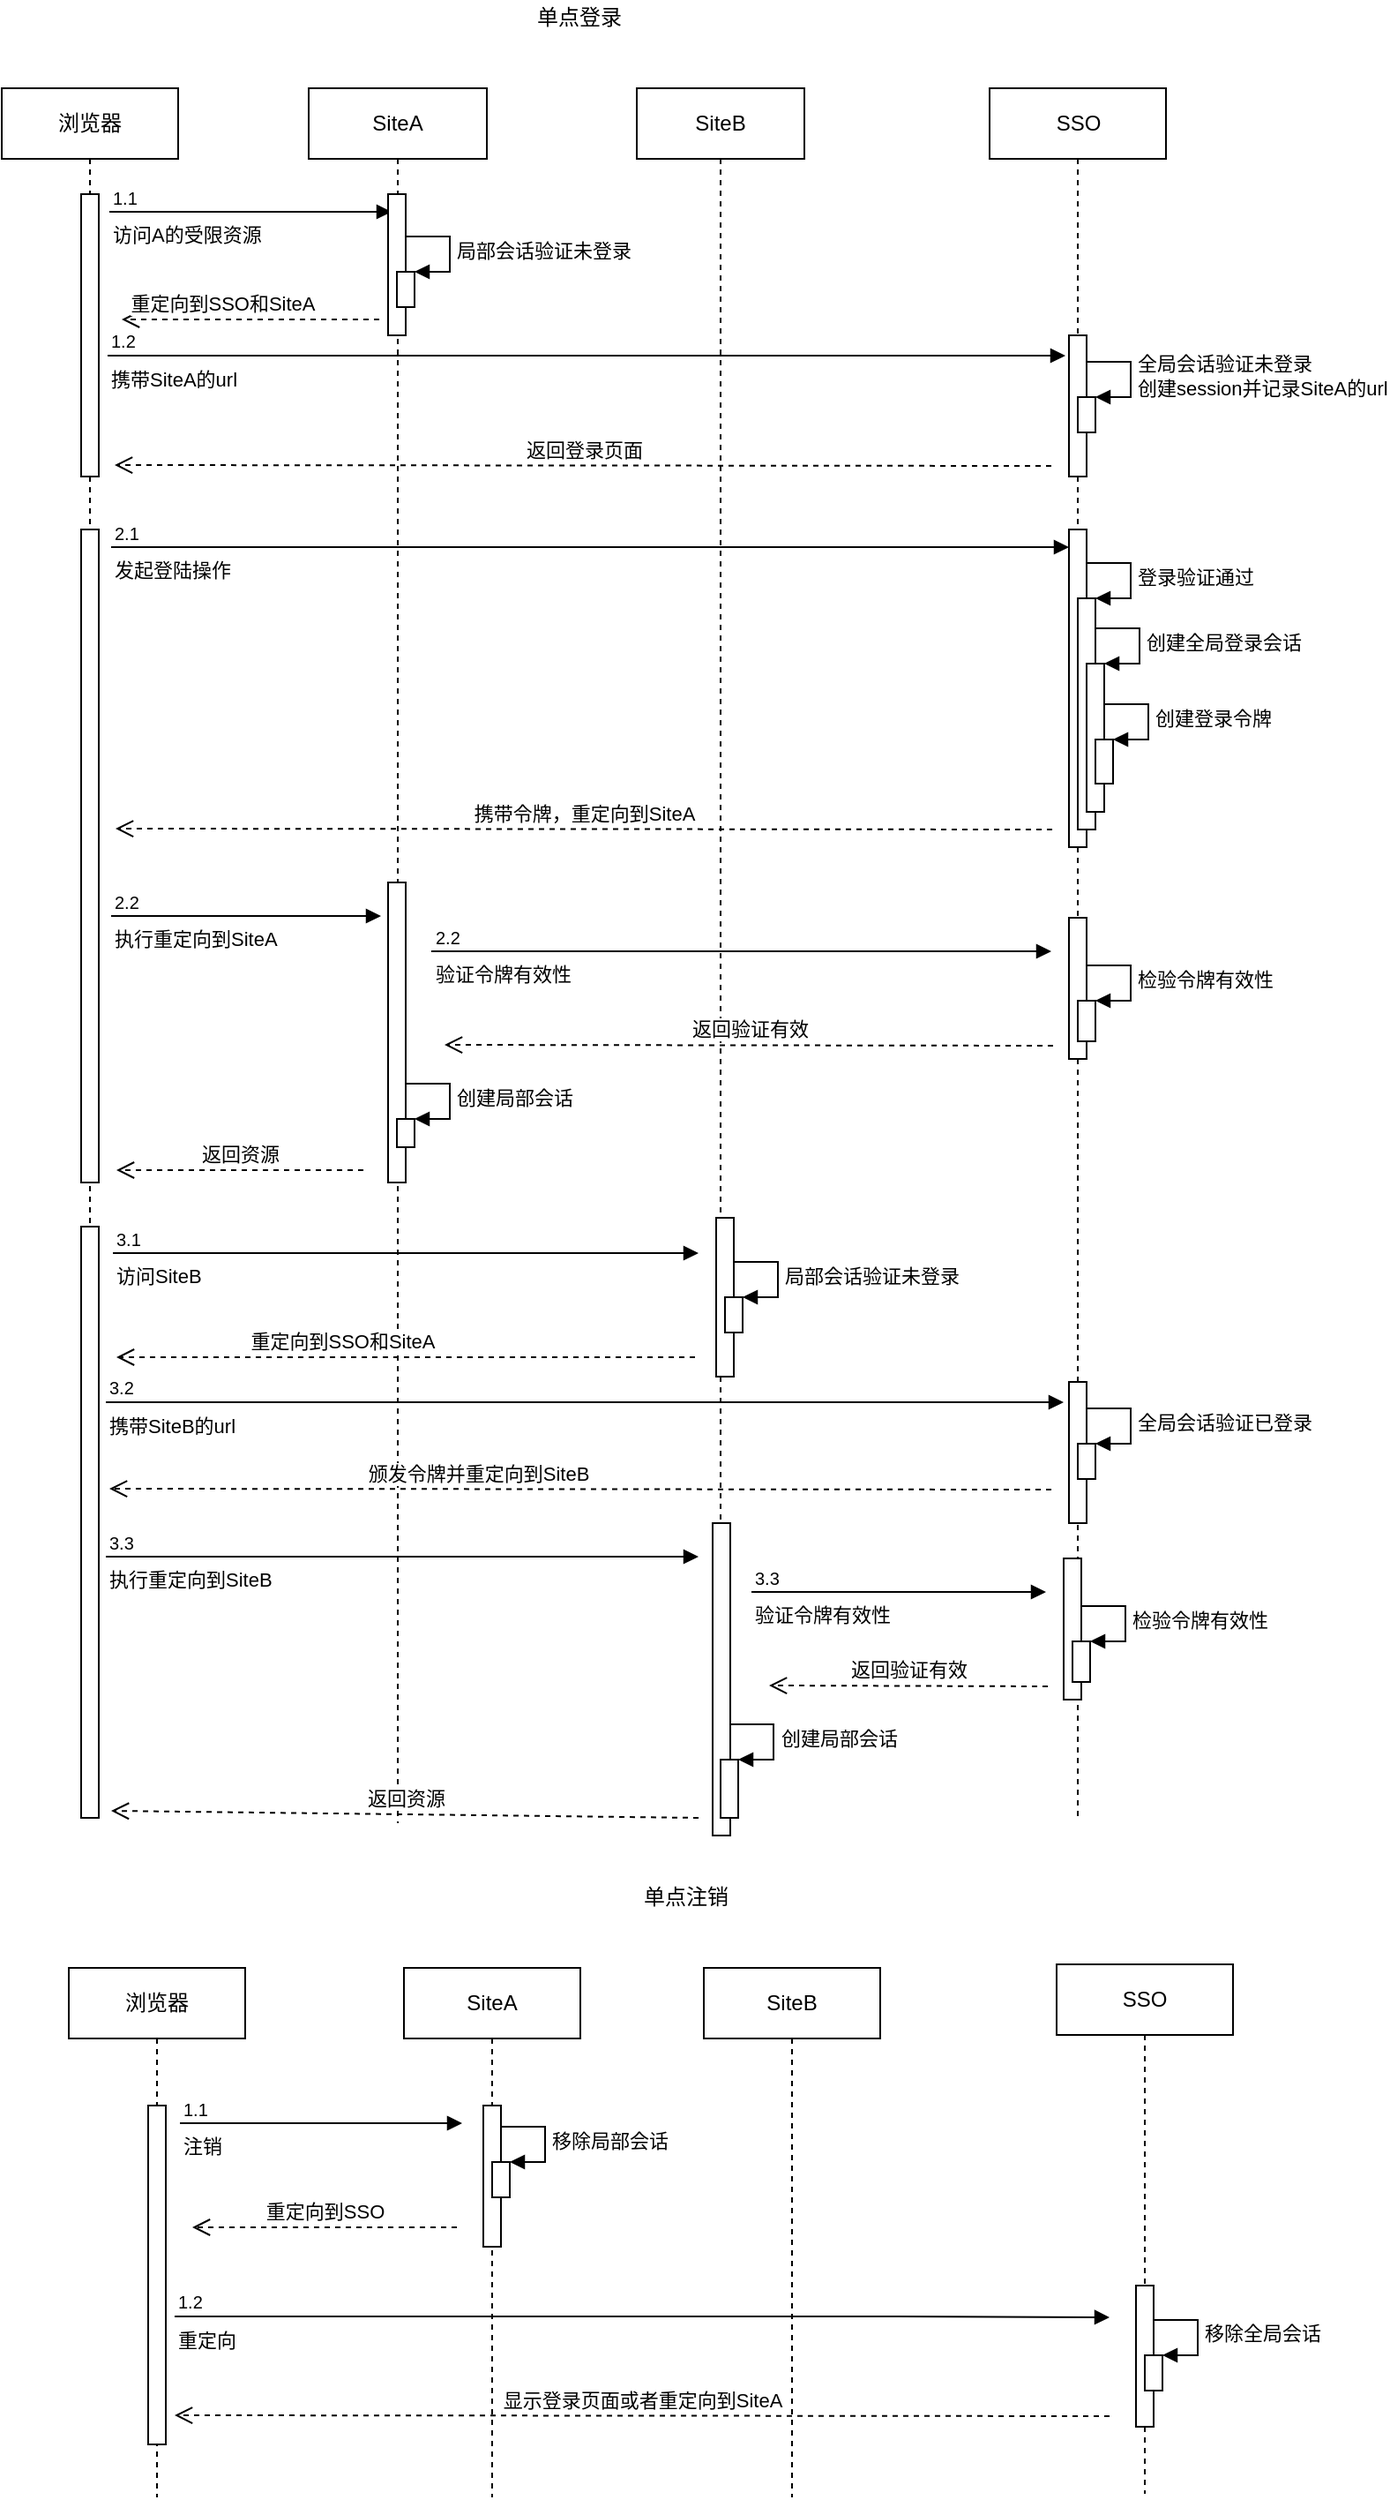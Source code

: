 <mxfile version="11.1.4" type="device"><diagram id="ErYk1C7J16shPg2j-KtX" name="Page-1"><mxGraphModel dx="259" dy="1977" grid="1" gridSize="10" guides="1" tooltips="1" connect="1" arrows="1" fold="1" page="1" pageScale="1" pageWidth="827" pageHeight="1169" math="0" shadow="0"><root><mxCell id="0"/><mxCell id="1" parent="0"/><mxCell id="uii2uamOk3pBvHco6Bzh-1" value="" style="group" vertex="1" connectable="0" parent="1"><mxGeometry x="837" y="-1157" width="660" height="1040" as="geometry"/></mxCell><mxCell id="uii2uamOk3pBvHco6Bzh-2" value="SSO" style="html=1;points=[];perimeter=orthogonalPerimeter;shape=umlLifeline;participant=label;fontFamily=Helvetica;fontSize=12;fontColor=#000000;align=center;strokeColor=#000000;fillColor=#ffffff;recursiveResize=0;container=1;collapsible=0;" vertex="1" parent="uii2uamOk3pBvHco6Bzh-1"><mxGeometry x="560" y="50" width="100" height="980" as="geometry"/></mxCell><mxCell id="uii2uamOk3pBvHco6Bzh-3" value="" style="html=1;points=[];perimeter=orthogonalPerimeter;align=center;" vertex="1" parent="uii2uamOk3pBvHco6Bzh-2"><mxGeometry x="45" y="140" width="10" height="80" as="geometry"/></mxCell><mxCell id="uii2uamOk3pBvHco6Bzh-4" value="" style="html=1;points=[];perimeter=orthogonalPerimeter;align=center;" vertex="1" parent="uii2uamOk3pBvHco6Bzh-2"><mxGeometry x="45" y="250" width="10" height="180" as="geometry"/></mxCell><mxCell id="uii2uamOk3pBvHco6Bzh-5" value="" style="html=1;points=[];perimeter=orthogonalPerimeter;align=center;" vertex="1" parent="uii2uamOk3pBvHco6Bzh-2"><mxGeometry x="50" y="175" width="10" height="20" as="geometry"/></mxCell><mxCell id="uii2uamOk3pBvHco6Bzh-6" value="全局会话验证未登录&lt;br&gt;创建session并记录SiteA的url&lt;br&gt;" style="edgeStyle=orthogonalEdgeStyle;html=1;align=left;spacingLeft=2;endArrow=block;rounded=0;entryX=1;entryY=0;" edge="1" parent="uii2uamOk3pBvHco6Bzh-2" target="uii2uamOk3pBvHco6Bzh-5"><mxGeometry relative="1" as="geometry"><mxPoint x="55" y="155" as="sourcePoint"/><Array as="points"><mxPoint x="80" y="155"/></Array></mxGeometry></mxCell><mxCell id="uii2uamOk3pBvHco6Bzh-7" value="" style="html=1;points=[];perimeter=orthogonalPerimeter;align=center;" vertex="1" parent="uii2uamOk3pBvHco6Bzh-2"><mxGeometry x="50" y="289" width="10" height="131" as="geometry"/></mxCell><mxCell id="uii2uamOk3pBvHco6Bzh-8" value="登录验证通过" style="edgeStyle=orthogonalEdgeStyle;html=1;align=left;spacingLeft=2;endArrow=block;rounded=0;entryX=1;entryY=0;" edge="1" parent="uii2uamOk3pBvHco6Bzh-2" target="uii2uamOk3pBvHco6Bzh-7"><mxGeometry relative="1" as="geometry"><mxPoint x="55" y="269" as="sourcePoint"/><Array as="points"><mxPoint x="80" y="269"/></Array></mxGeometry></mxCell><mxCell id="uii2uamOk3pBvHco6Bzh-9" value="" style="html=1;points=[];perimeter=orthogonalPerimeter;align=center;" vertex="1" parent="uii2uamOk3pBvHco6Bzh-2"><mxGeometry x="55" y="326" width="10" height="84" as="geometry"/></mxCell><mxCell id="uii2uamOk3pBvHco6Bzh-10" value="创建全局登录会话" style="edgeStyle=orthogonalEdgeStyle;html=1;align=left;spacingLeft=2;endArrow=block;rounded=0;entryX=1;entryY=0;" edge="1" parent="uii2uamOk3pBvHco6Bzh-2" target="uii2uamOk3pBvHco6Bzh-9"><mxGeometry relative="1" as="geometry"><mxPoint x="60" y="306" as="sourcePoint"/><Array as="points"><mxPoint x="85" y="306"/></Array></mxGeometry></mxCell><mxCell id="uii2uamOk3pBvHco6Bzh-11" value="" style="html=1;points=[];perimeter=orthogonalPerimeter;align=center;" vertex="1" parent="uii2uamOk3pBvHco6Bzh-2"><mxGeometry x="60" y="369" width="10" height="25" as="geometry"/></mxCell><mxCell id="uii2uamOk3pBvHco6Bzh-12" value="创建登录令牌" style="edgeStyle=orthogonalEdgeStyle;html=1;align=left;spacingLeft=2;endArrow=block;rounded=0;entryX=1;entryY=0;" edge="1" parent="uii2uamOk3pBvHco6Bzh-2" target="uii2uamOk3pBvHco6Bzh-11"><mxGeometry relative="1" as="geometry"><mxPoint x="65" y="349" as="sourcePoint"/><Array as="points"><mxPoint x="90" y="349"/></Array></mxGeometry></mxCell><mxCell id="uii2uamOk3pBvHco6Bzh-13" value="" style="html=1;points=[];perimeter=orthogonalPerimeter;align=center;" vertex="1" parent="uii2uamOk3pBvHco6Bzh-2"><mxGeometry x="45" y="470" width="10" height="80" as="geometry"/></mxCell><mxCell id="uii2uamOk3pBvHco6Bzh-14" value="" style="html=1;points=[];perimeter=orthogonalPerimeter;align=center;" vertex="1" parent="uii2uamOk3pBvHco6Bzh-2"><mxGeometry x="50" y="517" width="10" height="23" as="geometry"/></mxCell><mxCell id="uii2uamOk3pBvHco6Bzh-15" value="检验令牌有效性" style="edgeStyle=orthogonalEdgeStyle;html=1;align=left;spacingLeft=2;endArrow=block;rounded=0;entryX=1;entryY=0;" edge="1" parent="uii2uamOk3pBvHco6Bzh-2" target="uii2uamOk3pBvHco6Bzh-14"><mxGeometry relative="1" as="geometry"><mxPoint x="55" y="497" as="sourcePoint"/><Array as="points"><mxPoint x="80" y="497"/></Array></mxGeometry></mxCell><mxCell id="uii2uamOk3pBvHco6Bzh-16" value="浏览器" style="shape=umlLifeline;perimeter=lifelinePerimeter;whiteSpace=wrap;html=1;container=1;collapsible=0;recursiveResize=0;outlineConnect=0;align=center;" vertex="1" parent="uii2uamOk3pBvHco6Bzh-1"><mxGeometry y="50" width="100" height="980" as="geometry"/></mxCell><mxCell id="uii2uamOk3pBvHco6Bzh-17" value="" style="html=1;points=[];perimeter=orthogonalPerimeter;align=center;" vertex="1" parent="uii2uamOk3pBvHco6Bzh-16"><mxGeometry x="45" y="60" width="10" height="160" as="geometry"/></mxCell><mxCell id="uii2uamOk3pBvHco6Bzh-18" value="访问A的受限资源" style="endArrow=block;endFill=1;html=1;edgeStyle=orthogonalEdgeStyle;align=left;verticalAlign=top;" edge="1" parent="uii2uamOk3pBvHco6Bzh-16"><mxGeometry x="-1" relative="1" as="geometry"><mxPoint x="61" y="70" as="sourcePoint"/><mxPoint x="221" y="70" as="targetPoint"/></mxGeometry></mxCell><mxCell id="uii2uamOk3pBvHco6Bzh-19" value="1.1&lt;br&gt;" style="resizable=0;html=1;align=left;verticalAlign=bottom;labelBackgroundColor=#ffffff;fontSize=10;" connectable="0" vertex="1" parent="uii2uamOk3pBvHco6Bzh-18"><mxGeometry x="-1" relative="1" as="geometry"/></mxCell><mxCell id="uii2uamOk3pBvHco6Bzh-20" value="重定向到SSO和SiteA" style="html=1;verticalAlign=bottom;endArrow=open;dashed=1;endSize=8;" edge="1" parent="uii2uamOk3pBvHco6Bzh-16"><mxGeometry x="0.219" relative="1" as="geometry"><mxPoint x="214" y="131" as="sourcePoint"/><mxPoint x="68" y="131" as="targetPoint"/><mxPoint as="offset"/></mxGeometry></mxCell><mxCell id="uii2uamOk3pBvHco6Bzh-21" value="" style="html=1;points=[];perimeter=orthogonalPerimeter;align=center;" vertex="1" parent="uii2uamOk3pBvHco6Bzh-16"><mxGeometry x="45" y="250" width="10" height="370" as="geometry"/></mxCell><mxCell id="uii2uamOk3pBvHco6Bzh-22" value="" style="html=1;points=[];perimeter=orthogonalPerimeter;align=center;" vertex="1" parent="uii2uamOk3pBvHco6Bzh-16"><mxGeometry x="45" y="645" width="10" height="335" as="geometry"/></mxCell><mxCell id="uii2uamOk3pBvHco6Bzh-23" value="访问SiteB" style="endArrow=block;endFill=1;html=1;edgeStyle=orthogonalEdgeStyle;align=left;verticalAlign=top;" edge="1" parent="uii2uamOk3pBvHco6Bzh-16"><mxGeometry x="-1" relative="1" as="geometry"><mxPoint x="63" y="660" as="sourcePoint"/><mxPoint x="395" y="660" as="targetPoint"/></mxGeometry></mxCell><mxCell id="uii2uamOk3pBvHco6Bzh-24" value="3.1" style="resizable=0;html=1;align=left;verticalAlign=bottom;labelBackgroundColor=#ffffff;fontSize=10;" connectable="0" vertex="1" parent="uii2uamOk3pBvHco6Bzh-23"><mxGeometry x="-1" relative="1" as="geometry"/></mxCell><mxCell id="uii2uamOk3pBvHco6Bzh-25" value="SiteA&lt;br&gt;" style="shape=umlLifeline;perimeter=lifelinePerimeter;whiteSpace=wrap;html=1;container=1;collapsible=0;recursiveResize=0;outlineConnect=0;align=center;" vertex="1" parent="uii2uamOk3pBvHco6Bzh-1"><mxGeometry x="174" y="50" width="101" height="983" as="geometry"/></mxCell><mxCell id="uii2uamOk3pBvHco6Bzh-26" value="" style="html=1;points=[];perimeter=orthogonalPerimeter;align=center;" vertex="1" parent="uii2uamOk3pBvHco6Bzh-25"><mxGeometry x="45" y="60" width="10" height="80" as="geometry"/></mxCell><mxCell id="uii2uamOk3pBvHco6Bzh-27" value="" style="html=1;points=[];perimeter=orthogonalPerimeter;align=center;" vertex="1" parent="uii2uamOk3pBvHco6Bzh-25"><mxGeometry x="50" y="104" width="10" height="20" as="geometry"/></mxCell><mxCell id="uii2uamOk3pBvHco6Bzh-28" value="局部会话验证未登录" style="edgeStyle=orthogonalEdgeStyle;html=1;align=left;spacingLeft=2;endArrow=block;rounded=0;entryX=1;entryY=0;" edge="1" parent="uii2uamOk3pBvHco6Bzh-25" target="uii2uamOk3pBvHco6Bzh-27"><mxGeometry relative="1" as="geometry"><mxPoint x="55" y="84" as="sourcePoint"/><Array as="points"><mxPoint x="80" y="84"/></Array></mxGeometry></mxCell><mxCell id="uii2uamOk3pBvHco6Bzh-29" value="" style="html=1;points=[];perimeter=orthogonalPerimeter;align=center;" vertex="1" parent="uii2uamOk3pBvHco6Bzh-25"><mxGeometry x="45" y="450" width="10" height="170" as="geometry"/></mxCell><mxCell id="uii2uamOk3pBvHco6Bzh-30" value="" style="html=1;points=[];perimeter=orthogonalPerimeter;align=center;" vertex="1" parent="uii2uamOk3pBvHco6Bzh-25"><mxGeometry x="50" y="584" width="10" height="16" as="geometry"/></mxCell><mxCell id="uii2uamOk3pBvHco6Bzh-31" value="创建局部会话" style="edgeStyle=orthogonalEdgeStyle;html=1;align=left;spacingLeft=2;endArrow=block;rounded=0;entryX=1;entryY=0;" edge="1" parent="uii2uamOk3pBvHco6Bzh-25" target="uii2uamOk3pBvHco6Bzh-30"><mxGeometry relative="1" as="geometry"><mxPoint x="55" y="564" as="sourcePoint"/><Array as="points"><mxPoint x="80" y="564"/></Array></mxGeometry></mxCell><mxCell id="uii2uamOk3pBvHco6Bzh-32" value="" style="html=1;points=[];perimeter=orthogonalPerimeter;align=center;" vertex="1" parent="uii2uamOk3pBvHco6Bzh-25"><mxGeometry x="428" y="833" width="10" height="80" as="geometry"/></mxCell><mxCell id="uii2uamOk3pBvHco6Bzh-33" value="" style="html=1;points=[];perimeter=orthogonalPerimeter;align=center;" vertex="1" parent="uii2uamOk3pBvHco6Bzh-25"><mxGeometry x="433" y="880" width="10" height="23" as="geometry"/></mxCell><mxCell id="uii2uamOk3pBvHco6Bzh-34" value="检验令牌有效性" style="edgeStyle=orthogonalEdgeStyle;html=1;align=left;spacingLeft=2;endArrow=block;rounded=0;entryX=1;entryY=0;" edge="1" parent="uii2uamOk3pBvHco6Bzh-25" target="uii2uamOk3pBvHco6Bzh-33"><mxGeometry relative="1" as="geometry"><mxPoint x="438" y="860" as="sourcePoint"/><Array as="points"><mxPoint x="463" y="860"/></Array></mxGeometry></mxCell><mxCell id="uii2uamOk3pBvHco6Bzh-35" value="执行重定向到SiteB" style="endArrow=block;endFill=1;html=1;edgeStyle=orthogonalEdgeStyle;align=left;verticalAlign=top;" edge="1" parent="uii2uamOk3pBvHco6Bzh-25"><mxGeometry x="-1" relative="1" as="geometry"><mxPoint x="-115" y="832" as="sourcePoint"/><mxPoint x="221" y="832" as="targetPoint"/></mxGeometry></mxCell><mxCell id="uii2uamOk3pBvHco6Bzh-36" value="3.3" style="resizable=0;html=1;align=left;verticalAlign=bottom;labelBackgroundColor=#ffffff;fontSize=10;" connectable="0" vertex="1" parent="uii2uamOk3pBvHco6Bzh-35"><mxGeometry x="-1" relative="1" as="geometry"/></mxCell><mxCell id="uii2uamOk3pBvHco6Bzh-37" value="验证令牌有效性" style="endArrow=block;endFill=1;html=1;edgeStyle=orthogonalEdgeStyle;align=left;verticalAlign=top;" edge="1" parent="uii2uamOk3pBvHco6Bzh-25"><mxGeometry x="-1" relative="1" as="geometry"><mxPoint x="251" y="852" as="sourcePoint"/><mxPoint x="418" y="852" as="targetPoint"/></mxGeometry></mxCell><mxCell id="uii2uamOk3pBvHco6Bzh-38" value="3.3" style="resizable=0;html=1;align=left;verticalAlign=bottom;labelBackgroundColor=#ffffff;fontSize=10;" connectable="0" vertex="1" parent="uii2uamOk3pBvHco6Bzh-37"><mxGeometry x="-1" relative="1" as="geometry"/></mxCell><mxCell id="uii2uamOk3pBvHco6Bzh-39" value="返回验证有效" style="html=1;verticalAlign=bottom;endArrow=open;dashed=1;endSize=8;" edge="1" parent="uii2uamOk3pBvHco6Bzh-25"><mxGeometry relative="1" as="geometry"><mxPoint x="419" y="905.5" as="sourcePoint"/><mxPoint x="261" y="905" as="targetPoint"/></mxGeometry></mxCell><mxCell id="uii2uamOk3pBvHco6Bzh-40" value="返回资源" style="html=1;verticalAlign=bottom;endArrow=open;dashed=1;endSize=8;" edge="1" parent="uii2uamOk3pBvHco6Bzh-25"><mxGeometry relative="1" as="geometry"><mxPoint x="221" y="980" as="sourcePoint"/><mxPoint x="-112" y="976" as="targetPoint"/></mxGeometry></mxCell><mxCell id="uii2uamOk3pBvHco6Bzh-41" value="SiteB&lt;br&gt;" style="shape=umlLifeline;perimeter=lifelinePerimeter;whiteSpace=wrap;html=1;container=1;collapsible=0;recursiveResize=0;outlineConnect=0;align=center;" vertex="1" parent="uii2uamOk3pBvHco6Bzh-1"><mxGeometry x="360" y="50" width="95" height="990" as="geometry"/></mxCell><mxCell id="uii2uamOk3pBvHco6Bzh-42" value="" style="html=1;points=[];perimeter=orthogonalPerimeter;align=center;" vertex="1" parent="uii2uamOk3pBvHco6Bzh-41"><mxGeometry x="45" y="640" width="10" height="90" as="geometry"/></mxCell><mxCell id="uii2uamOk3pBvHco6Bzh-43" value="" style="html=1;points=[];perimeter=orthogonalPerimeter;align=center;" vertex="1" parent="uii2uamOk3pBvHco6Bzh-41"><mxGeometry x="50" y="685" width="10" height="20" as="geometry"/></mxCell><mxCell id="uii2uamOk3pBvHco6Bzh-44" value="局部会话验证未登录" style="edgeStyle=orthogonalEdgeStyle;html=1;align=left;spacingLeft=2;endArrow=block;rounded=0;entryX=1;entryY=0;" edge="1" parent="uii2uamOk3pBvHco6Bzh-41" target="uii2uamOk3pBvHco6Bzh-43"><mxGeometry relative="1" as="geometry"><mxPoint x="55" y="665" as="sourcePoint"/><Array as="points"><mxPoint x="80" y="665"/></Array></mxGeometry></mxCell><mxCell id="uii2uamOk3pBvHco6Bzh-45" value="" style="html=1;points=[];perimeter=orthogonalPerimeter;align=center;" vertex="1" parent="uii2uamOk3pBvHco6Bzh-41"><mxGeometry x="245" y="733" width="10" height="80" as="geometry"/></mxCell><mxCell id="uii2uamOk3pBvHco6Bzh-46" value="" style="html=1;points=[];perimeter=orthogonalPerimeter;align=center;" vertex="1" parent="uii2uamOk3pBvHco6Bzh-41"><mxGeometry x="250" y="768" width="10" height="20" as="geometry"/></mxCell><mxCell id="uii2uamOk3pBvHco6Bzh-47" value="全局会话验证已登录&lt;br&gt;" style="edgeStyle=orthogonalEdgeStyle;html=1;align=left;spacingLeft=2;endArrow=block;rounded=0;entryX=1;entryY=0;" edge="1" parent="uii2uamOk3pBvHco6Bzh-41" target="uii2uamOk3pBvHco6Bzh-46"><mxGeometry relative="1" as="geometry"><mxPoint x="255" y="748" as="sourcePoint"/><Array as="points"><mxPoint x="280" y="748"/></Array></mxGeometry></mxCell><mxCell id="uii2uamOk3pBvHco6Bzh-48" value="携带SiteB的url" style="endArrow=block;endFill=1;html=1;edgeStyle=orthogonalEdgeStyle;align=left;verticalAlign=top;" edge="1" parent="uii2uamOk3pBvHco6Bzh-41"><mxGeometry x="-1" relative="1" as="geometry"><mxPoint x="-301" y="744.5" as="sourcePoint"/><mxPoint x="242" y="744.5" as="targetPoint"/></mxGeometry></mxCell><mxCell id="uii2uamOk3pBvHco6Bzh-49" value="3.2&lt;br&gt;" style="resizable=0;html=1;align=left;verticalAlign=bottom;labelBackgroundColor=#ffffff;fontSize=10;" connectable="0" vertex="1" parent="uii2uamOk3pBvHco6Bzh-48"><mxGeometry x="-1" relative="1" as="geometry"/></mxCell><mxCell id="uii2uamOk3pBvHco6Bzh-50" value="" style="html=1;points=[];perimeter=orthogonalPerimeter;align=center;" vertex="1" parent="uii2uamOk3pBvHco6Bzh-41"><mxGeometry x="43" y="813" width="10" height="177" as="geometry"/></mxCell><mxCell id="uii2uamOk3pBvHco6Bzh-51" value="创建局部会话" style="edgeStyle=orthogonalEdgeStyle;html=1;align=left;spacingLeft=2;endArrow=block;rounded=0;entryX=1;entryY=0;" edge="1" parent="uii2uamOk3pBvHco6Bzh-41" target="uii2uamOk3pBvHco6Bzh-52"><mxGeometry relative="1" as="geometry"><mxPoint x="52.5" y="927" as="sourcePoint"/><Array as="points"><mxPoint x="77.5" y="927"/></Array></mxGeometry></mxCell><mxCell id="uii2uamOk3pBvHco6Bzh-52" value="" style="html=1;points=[];perimeter=orthogonalPerimeter;align=center;" vertex="1" parent="uii2uamOk3pBvHco6Bzh-41"><mxGeometry x="47.5" y="947" width="10" height="33" as="geometry"/></mxCell><mxCell id="uii2uamOk3pBvHco6Bzh-53" value="单点登录" style="text;html=1;strokeColor=none;fillColor=none;align=center;verticalAlign=middle;whiteSpace=wrap;rounded=0;" vertex="1" parent="uii2uamOk3pBvHco6Bzh-1"><mxGeometry x="285" width="85" height="20" as="geometry"/></mxCell><mxCell id="uii2uamOk3pBvHco6Bzh-54" value="携带SiteA的url" style="endArrow=block;endFill=1;html=1;edgeStyle=orthogonalEdgeStyle;align=left;verticalAlign=top;" edge="1" parent="uii2uamOk3pBvHco6Bzh-1"><mxGeometry x="-1" relative="1" as="geometry"><mxPoint x="60" y="201.5" as="sourcePoint"/><mxPoint x="603" y="201.5" as="targetPoint"/></mxGeometry></mxCell><mxCell id="uii2uamOk3pBvHco6Bzh-55" value="1.2&lt;br&gt;" style="resizable=0;html=1;align=left;verticalAlign=bottom;labelBackgroundColor=#ffffff;fontSize=10;" connectable="0" vertex="1" parent="uii2uamOk3pBvHco6Bzh-54"><mxGeometry x="-1" relative="1" as="geometry"/></mxCell><mxCell id="uii2uamOk3pBvHco6Bzh-56" value="返回登录页面" style="html=1;verticalAlign=bottom;endArrow=open;dashed=1;endSize=8;" edge="1" parent="uii2uamOk3pBvHco6Bzh-1"><mxGeometry relative="1" as="geometry"><mxPoint x="595" y="264" as="sourcePoint"/><mxPoint x="64" y="263.5" as="targetPoint"/></mxGeometry></mxCell><mxCell id="uii2uamOk3pBvHco6Bzh-57" value="发起登陆操作" style="endArrow=block;endFill=1;html=1;edgeStyle=orthogonalEdgeStyle;align=left;verticalAlign=top;" edge="1" parent="uii2uamOk3pBvHco6Bzh-1"><mxGeometry x="-1" relative="1" as="geometry"><mxPoint x="62" y="310" as="sourcePoint"/><mxPoint x="605" y="310" as="targetPoint"/></mxGeometry></mxCell><mxCell id="uii2uamOk3pBvHco6Bzh-58" value="2.1&lt;br&gt;" style="resizable=0;html=1;align=left;verticalAlign=bottom;labelBackgroundColor=#ffffff;fontSize=10;" connectable="0" vertex="1" parent="uii2uamOk3pBvHco6Bzh-57"><mxGeometry x="-1" relative="1" as="geometry"/></mxCell><mxCell id="uii2uamOk3pBvHco6Bzh-59" value="携带令牌，重定向到SiteA" style="html=1;verticalAlign=bottom;endArrow=open;dashed=1;endSize=8;" edge="1" parent="uii2uamOk3pBvHco6Bzh-1"><mxGeometry relative="1" as="geometry"><mxPoint x="595.5" y="470" as="sourcePoint"/><mxPoint x="64.5" y="469.5" as="targetPoint"/></mxGeometry></mxCell><mxCell id="uii2uamOk3pBvHco6Bzh-60" value="执行重定向到SiteA" style="endArrow=block;endFill=1;html=1;edgeStyle=orthogonalEdgeStyle;align=left;verticalAlign=top;" edge="1" parent="uii2uamOk3pBvHco6Bzh-1"><mxGeometry x="-1" relative="1" as="geometry"><mxPoint x="62" y="519" as="sourcePoint"/><mxPoint x="215" y="519" as="targetPoint"/></mxGeometry></mxCell><mxCell id="uii2uamOk3pBvHco6Bzh-61" value="2.2&lt;br&gt;" style="resizable=0;html=1;align=left;verticalAlign=bottom;labelBackgroundColor=#ffffff;fontSize=10;" connectable="0" vertex="1" parent="uii2uamOk3pBvHco6Bzh-60"><mxGeometry x="-1" relative="1" as="geometry"/></mxCell><mxCell id="uii2uamOk3pBvHco6Bzh-62" value="验证令牌有效性" style="endArrow=block;endFill=1;html=1;edgeStyle=orthogonalEdgeStyle;align=left;verticalAlign=top;" edge="1" parent="uii2uamOk3pBvHco6Bzh-1"><mxGeometry x="-1" relative="1" as="geometry"><mxPoint x="243.5" y="539" as="sourcePoint"/><mxPoint x="595" y="539" as="targetPoint"/></mxGeometry></mxCell><mxCell id="uii2uamOk3pBvHco6Bzh-63" value="2.2&lt;br&gt;" style="resizable=0;html=1;align=left;verticalAlign=bottom;labelBackgroundColor=#ffffff;fontSize=10;" connectable="0" vertex="1" parent="uii2uamOk3pBvHco6Bzh-62"><mxGeometry x="-1" relative="1" as="geometry"/></mxCell><mxCell id="uii2uamOk3pBvHco6Bzh-64" value="返回验证有效" style="html=1;verticalAlign=bottom;endArrow=open;dashed=1;endSize=8;" edge="1" parent="uii2uamOk3pBvHco6Bzh-1"><mxGeometry relative="1" as="geometry"><mxPoint x="596" y="592.5" as="sourcePoint"/><mxPoint x="251" y="592" as="targetPoint"/></mxGeometry></mxCell><mxCell id="uii2uamOk3pBvHco6Bzh-65" value="返回资源" style="html=1;verticalAlign=bottom;endArrow=open;dashed=1;endSize=8;" edge="1" parent="uii2uamOk3pBvHco6Bzh-1"><mxGeometry relative="1" as="geometry"><mxPoint x="205" y="663" as="sourcePoint"/><mxPoint x="65" y="663" as="targetPoint"/></mxGeometry></mxCell><mxCell id="uii2uamOk3pBvHco6Bzh-66" value="重定向到SSO和SiteA" style="html=1;verticalAlign=bottom;endArrow=open;dashed=1;endSize=8;" edge="1" parent="uii2uamOk3pBvHco6Bzh-1"><mxGeometry x="0.219" relative="1" as="geometry"><mxPoint x="393" y="769" as="sourcePoint"/><mxPoint x="65" y="769" as="targetPoint"/><mxPoint as="offset"/></mxGeometry></mxCell><mxCell id="uii2uamOk3pBvHco6Bzh-67" value="颁发令牌并重定向到SiteB" style="html=1;verticalAlign=bottom;endArrow=open;dashed=1;endSize=8;" edge="1" parent="uii2uamOk3pBvHco6Bzh-1"><mxGeometry x="0.219" relative="1" as="geometry"><mxPoint x="595" y="844" as="sourcePoint"/><mxPoint x="61" y="843.5" as="targetPoint"/><mxPoint as="offset"/></mxGeometry></mxCell><mxCell id="uii2uamOk3pBvHco6Bzh-68" value="" style="group" vertex="1" connectable="0" parent="1"><mxGeometry x="875" y="-92" width="660" height="350" as="geometry"/></mxCell><mxCell id="uii2uamOk3pBvHco6Bzh-69" value="浏览器" style="shape=umlLifeline;perimeter=lifelinePerimeter;whiteSpace=wrap;html=1;container=1;collapsible=0;recursiveResize=0;outlineConnect=0;align=center;" vertex="1" parent="uii2uamOk3pBvHco6Bzh-68"><mxGeometry y="50" width="100" height="300" as="geometry"/></mxCell><mxCell id="uii2uamOk3pBvHco6Bzh-70" value="" style="html=1;points=[];perimeter=orthogonalPerimeter;align=center;" vertex="1" parent="uii2uamOk3pBvHco6Bzh-69"><mxGeometry x="45" y="78" width="10" height="192" as="geometry"/></mxCell><mxCell id="uii2uamOk3pBvHco6Bzh-71" value="注销" style="endArrow=block;endFill=1;html=1;edgeStyle=orthogonalEdgeStyle;align=left;verticalAlign=top;" edge="1" parent="uii2uamOk3pBvHco6Bzh-69"><mxGeometry x="-1" relative="1" as="geometry"><mxPoint x="63" y="88" as="sourcePoint"/><mxPoint x="223" y="88" as="targetPoint"/></mxGeometry></mxCell><mxCell id="uii2uamOk3pBvHco6Bzh-72" value="1.1" style="resizable=0;html=1;align=left;verticalAlign=bottom;labelBackgroundColor=#ffffff;fontSize=10;" connectable="0" vertex="1" parent="uii2uamOk3pBvHco6Bzh-71"><mxGeometry x="-1" relative="1" as="geometry"/></mxCell><mxCell id="uii2uamOk3pBvHco6Bzh-73" value="重定向到SSO" style="html=1;verticalAlign=bottom;endArrow=open;dashed=1;endSize=8;" edge="1" parent="uii2uamOk3pBvHco6Bzh-69"><mxGeometry relative="1" as="geometry"><mxPoint x="220" y="147" as="sourcePoint"/><mxPoint x="70" y="147" as="targetPoint"/></mxGeometry></mxCell><mxCell id="uii2uamOk3pBvHco6Bzh-74" value="SiteA" style="shape=umlLifeline;perimeter=lifelinePerimeter;whiteSpace=wrap;html=1;container=1;collapsible=0;recursiveResize=0;outlineConnect=0;align=center;" vertex="1" parent="uii2uamOk3pBvHco6Bzh-68"><mxGeometry x="190" y="50" width="100" height="300" as="geometry"/></mxCell><mxCell id="uii2uamOk3pBvHco6Bzh-75" value="" style="html=1;points=[];perimeter=orthogonalPerimeter;align=center;" vertex="1" parent="uii2uamOk3pBvHco6Bzh-74"><mxGeometry x="45" y="78" width="10" height="80" as="geometry"/></mxCell><mxCell id="uii2uamOk3pBvHco6Bzh-76" value="" style="html=1;points=[];perimeter=orthogonalPerimeter;align=center;" vertex="1" parent="uii2uamOk3pBvHco6Bzh-74"><mxGeometry x="50" y="110" width="10" height="20" as="geometry"/></mxCell><mxCell id="uii2uamOk3pBvHco6Bzh-77" value="移除局部会话" style="edgeStyle=orthogonalEdgeStyle;html=1;align=left;spacingLeft=2;endArrow=block;rounded=0;entryX=1;entryY=0;" edge="1" parent="uii2uamOk3pBvHco6Bzh-74" target="uii2uamOk3pBvHco6Bzh-76"><mxGeometry relative="1" as="geometry"><mxPoint x="55" y="90" as="sourcePoint"/><Array as="points"><mxPoint x="80" y="90"/></Array></mxGeometry></mxCell><mxCell id="uii2uamOk3pBvHco6Bzh-78" value="SiteB" style="shape=umlLifeline;perimeter=lifelinePerimeter;whiteSpace=wrap;html=1;container=1;collapsible=0;recursiveResize=0;outlineConnect=0;align=center;" vertex="1" parent="uii2uamOk3pBvHco6Bzh-68"><mxGeometry x="360" y="50" width="100" height="300" as="geometry"/></mxCell><mxCell id="uii2uamOk3pBvHco6Bzh-79" value="SSO" style="shape=umlLifeline;perimeter=lifelinePerimeter;whiteSpace=wrap;html=1;container=1;collapsible=0;recursiveResize=0;outlineConnect=0;align=center;" vertex="1" parent="uii2uamOk3pBvHco6Bzh-68"><mxGeometry x="560" y="48" width="100" height="300" as="geometry"/></mxCell><mxCell id="uii2uamOk3pBvHco6Bzh-80" value="" style="html=1;points=[];perimeter=orthogonalPerimeter;align=center;" vertex="1" parent="uii2uamOk3pBvHco6Bzh-79"><mxGeometry x="45" y="182" width="10" height="80" as="geometry"/></mxCell><mxCell id="uii2uamOk3pBvHco6Bzh-81" value="" style="html=1;points=[];perimeter=orthogonalPerimeter;align=center;" vertex="1" parent="uii2uamOk3pBvHco6Bzh-79"><mxGeometry x="50" y="221.5" width="10" height="20" as="geometry"/></mxCell><mxCell id="uii2uamOk3pBvHco6Bzh-82" value="移除全局会话&lt;br&gt;" style="edgeStyle=orthogonalEdgeStyle;html=1;align=left;spacingLeft=2;endArrow=block;rounded=0;entryX=1;entryY=0;" edge="1" parent="uii2uamOk3pBvHco6Bzh-79" target="uii2uamOk3pBvHco6Bzh-81"><mxGeometry relative="1" as="geometry"><mxPoint x="55" y="201.5" as="sourcePoint"/><Array as="points"><mxPoint x="80" y="201.5"/></Array></mxGeometry></mxCell><mxCell id="uii2uamOk3pBvHco6Bzh-83" value="重定向" style="endArrow=block;endFill=1;html=1;edgeStyle=orthogonalEdgeStyle;align=left;verticalAlign=top;" edge="1" parent="uii2uamOk3pBvHco6Bzh-68"><mxGeometry x="-1" relative="1" as="geometry"><mxPoint x="60" y="247.5" as="sourcePoint"/><mxPoint x="590" y="248" as="targetPoint"/><Array as="points"><mxPoint x="460" y="248"/><mxPoint x="460" y="248"/></Array></mxGeometry></mxCell><mxCell id="uii2uamOk3pBvHco6Bzh-84" value="1.2" style="resizable=0;html=1;align=left;verticalAlign=bottom;labelBackgroundColor=#ffffff;fontSize=10;" connectable="0" vertex="1" parent="uii2uamOk3pBvHco6Bzh-83"><mxGeometry x="-1" relative="1" as="geometry"/></mxCell><mxCell id="uii2uamOk3pBvHco6Bzh-85" value="显示登录页面或者重定向到SiteA" style="html=1;verticalAlign=bottom;endArrow=open;dashed=1;endSize=8;" edge="1" parent="uii2uamOk3pBvHco6Bzh-68"><mxGeometry relative="1" as="geometry"><mxPoint x="590" y="304" as="sourcePoint"/><mxPoint x="60" y="303.5" as="targetPoint"/></mxGeometry></mxCell><mxCell id="uii2uamOk3pBvHco6Bzh-86" value="单点注销" style="text;html=1;strokeColor=none;fillColor=none;align=center;verticalAlign=middle;whiteSpace=wrap;rounded=0;" vertex="1" parent="uii2uamOk3pBvHco6Bzh-68"><mxGeometry x="310" width="80" height="20" as="geometry"/></mxCell></root></mxGraphModel></diagram></mxfile>